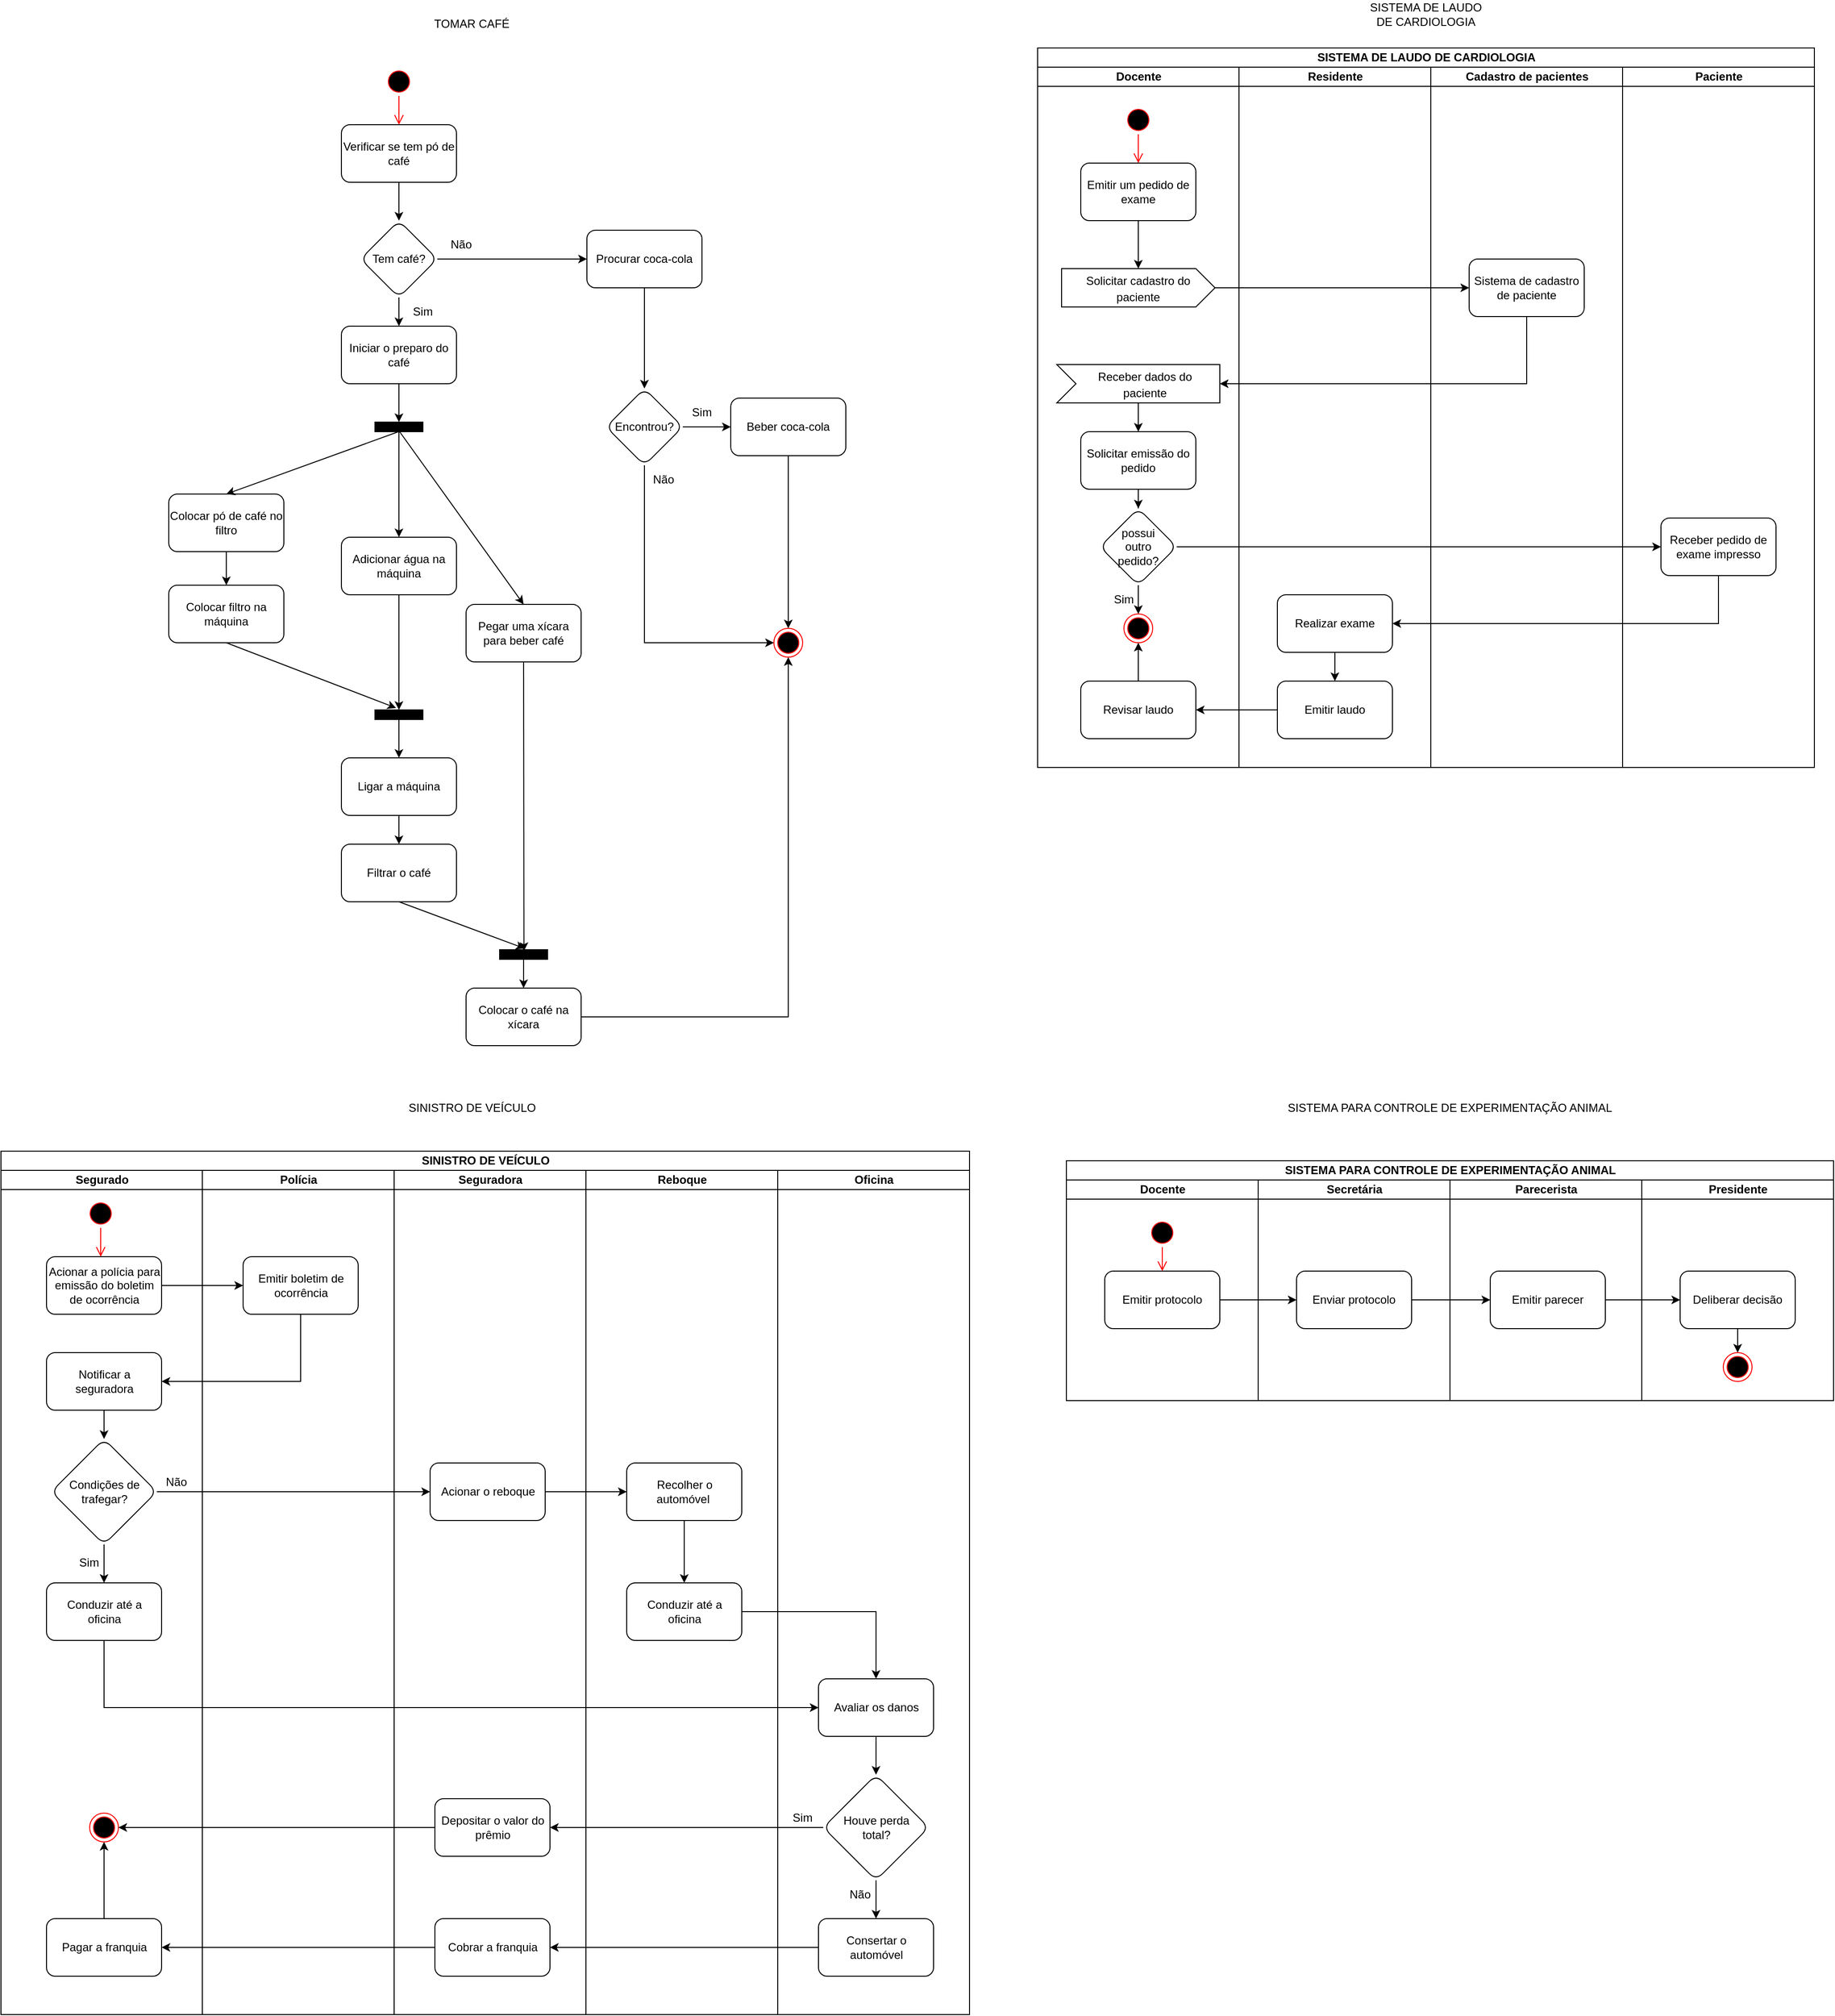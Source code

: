 <mxfile version="21.8.2" type="device">
  <diagram id="VWDEmQn8cAfBrGKWbOLW" name="Página-1">
    <mxGraphModel dx="1781" dy="642" grid="1" gridSize="10" guides="1" tooltips="1" connect="1" arrows="1" fold="1" page="1" pageScale="1" pageWidth="827" pageHeight="1169" math="0" shadow="0">
      <root>
        <mxCell id="0" />
        <mxCell id="1" parent="0" />
        <mxCell id="n27SO8hKBqy7ZoOVpC5h-3" value="" style="ellipse;html=1;shape=startState;fillColor=#000000;strokeColor=#ff0000;" vertex="1" parent="1">
          <mxGeometry x="309" y="110" width="30" height="30" as="geometry" />
        </mxCell>
        <mxCell id="n27SO8hKBqy7ZoOVpC5h-4" value="" style="edgeStyle=orthogonalEdgeStyle;html=1;verticalAlign=bottom;endArrow=open;endSize=8;strokeColor=#ff0000;rounded=0;entryX=0.5;entryY=0;entryDx=0;entryDy=0;" edge="1" source="n27SO8hKBqy7ZoOVpC5h-3" parent="1" target="n27SO8hKBqy7ZoOVpC5h-6">
          <mxGeometry relative="1" as="geometry">
            <mxPoint x="324" y="200" as="targetPoint" />
          </mxGeometry>
        </mxCell>
        <mxCell id="n27SO8hKBqy7ZoOVpC5h-5" value="TOMAR CAFÉ" style="text;html=1;strokeColor=none;fillColor=none;align=center;verticalAlign=middle;whiteSpace=wrap;rounded=0;" vertex="1" parent="1">
          <mxGeometry x="355" y="50" width="90" height="30" as="geometry" />
        </mxCell>
        <mxCell id="n27SO8hKBqy7ZoOVpC5h-10" value="" style="edgeStyle=orthogonalEdgeStyle;rounded=0;orthogonalLoop=1;jettySize=auto;html=1;" edge="1" parent="1" source="n27SO8hKBqy7ZoOVpC5h-6" target="n27SO8hKBqy7ZoOVpC5h-9">
          <mxGeometry relative="1" as="geometry" />
        </mxCell>
        <mxCell id="n27SO8hKBqy7ZoOVpC5h-6" value="Verificar se tem pó de café" style="rounded=1;whiteSpace=wrap;html=1;" vertex="1" parent="1">
          <mxGeometry x="264" y="170" width="120" height="60" as="geometry" />
        </mxCell>
        <mxCell id="n27SO8hKBqy7ZoOVpC5h-18" value="" style="edgeStyle=orthogonalEdgeStyle;rounded=0;orthogonalLoop=1;jettySize=auto;html=1;" edge="1" parent="1" source="n27SO8hKBqy7ZoOVpC5h-9" target="n27SO8hKBqy7ZoOVpC5h-17">
          <mxGeometry relative="1" as="geometry" />
        </mxCell>
        <mxCell id="n27SO8hKBqy7ZoOVpC5h-54" value="" style="edgeStyle=orthogonalEdgeStyle;rounded=0;orthogonalLoop=1;jettySize=auto;html=1;" edge="1" parent="1" source="n27SO8hKBqy7ZoOVpC5h-9" target="n27SO8hKBqy7ZoOVpC5h-53">
          <mxGeometry relative="1" as="geometry" />
        </mxCell>
        <mxCell id="n27SO8hKBqy7ZoOVpC5h-9" value="Tem café?" style="rhombus;whiteSpace=wrap;html=1;rounded=1;" vertex="1" parent="1">
          <mxGeometry x="284" y="270" width="80" height="80" as="geometry" />
        </mxCell>
        <mxCell id="n27SO8hKBqy7ZoOVpC5h-17" value="Iniciar o preparo do café" style="whiteSpace=wrap;html=1;rounded=1;" vertex="1" parent="1">
          <mxGeometry x="264" y="380" width="120" height="60" as="geometry" />
        </mxCell>
        <mxCell id="n27SO8hKBqy7ZoOVpC5h-19" value="Sim" style="text;html=1;strokeColor=none;fillColor=none;align=center;verticalAlign=middle;whiteSpace=wrap;rounded=0;" vertex="1" parent="1">
          <mxGeometry x="319" y="350" width="60" height="30" as="geometry" />
        </mxCell>
        <mxCell id="n27SO8hKBqy7ZoOVpC5h-25" style="edgeStyle=orthogonalEdgeStyle;rounded=0;orthogonalLoop=1;jettySize=auto;html=1;entryX=0.5;entryY=0;entryDx=0;entryDy=0;" edge="1" parent="1" source="n27SO8hKBqy7ZoOVpC5h-20" target="n27SO8hKBqy7ZoOVpC5h-23">
          <mxGeometry relative="1" as="geometry" />
        </mxCell>
        <mxCell id="n27SO8hKBqy7ZoOVpC5h-20" value="" style="verticalLabelPosition=bottom;verticalAlign=top;html=1;shape=mxgraph.basic.rect;fillColor2=none;strokeWidth=1;size=20;indent=5;fillColor=#000000;" vertex="1" parent="1">
          <mxGeometry x="299" y="480" width="50" height="10" as="geometry" />
        </mxCell>
        <mxCell id="n27SO8hKBqy7ZoOVpC5h-21" style="edgeStyle=orthogonalEdgeStyle;rounded=0;orthogonalLoop=1;jettySize=auto;html=1;entryX=0.5;entryY=0;entryDx=0;entryDy=0;entryPerimeter=0;" edge="1" parent="1" source="n27SO8hKBqy7ZoOVpC5h-17" target="n27SO8hKBqy7ZoOVpC5h-20">
          <mxGeometry relative="1" as="geometry" />
        </mxCell>
        <mxCell id="n27SO8hKBqy7ZoOVpC5h-22" value="Colocar pó de café no filtro" style="whiteSpace=wrap;html=1;rounded=1;" vertex="1" parent="1">
          <mxGeometry x="84" y="555" width="120" height="60" as="geometry" />
        </mxCell>
        <mxCell id="n27SO8hKBqy7ZoOVpC5h-23" value="Adicionar água na máquina" style="whiteSpace=wrap;html=1;rounded=1;" vertex="1" parent="1">
          <mxGeometry x="264" y="600" width="120" height="60" as="geometry" />
        </mxCell>
        <mxCell id="n27SO8hKBqy7ZoOVpC5h-24" value="Pegar uma xícara para beber café" style="whiteSpace=wrap;html=1;rounded=1;" vertex="1" parent="1">
          <mxGeometry x="394" y="670" width="120" height="60" as="geometry" />
        </mxCell>
        <mxCell id="n27SO8hKBqy7ZoOVpC5h-27" value="" style="endArrow=classic;html=1;rounded=0;exitX=0.52;exitY=0.95;exitDx=0;exitDy=0;exitPerimeter=0;entryX=0.5;entryY=0;entryDx=0;entryDy=0;" edge="1" parent="1" source="n27SO8hKBqy7ZoOVpC5h-20" target="n27SO8hKBqy7ZoOVpC5h-22">
          <mxGeometry width="50" height="50" relative="1" as="geometry">
            <mxPoint x="314" y="750" as="sourcePoint" />
            <mxPoint x="364" y="700" as="targetPoint" />
          </mxGeometry>
        </mxCell>
        <mxCell id="n27SO8hKBqy7ZoOVpC5h-28" value="" style="endArrow=classic;html=1;rounded=0;exitX=0.5;exitY=0.9;exitDx=0;exitDy=0;exitPerimeter=0;entryX=0.5;entryY=0;entryDx=0;entryDy=0;" edge="1" parent="1" source="n27SO8hKBqy7ZoOVpC5h-20" target="n27SO8hKBqy7ZoOVpC5h-24">
          <mxGeometry width="50" height="50" relative="1" as="geometry">
            <mxPoint x="335" y="580" as="sourcePoint" />
            <mxPoint x="514" y="600" as="targetPoint" />
          </mxGeometry>
        </mxCell>
        <mxCell id="n27SO8hKBqy7ZoOVpC5h-74" style="edgeStyle=orthogonalEdgeStyle;rounded=0;orthogonalLoop=1;jettySize=auto;html=1;entryX=0.5;entryY=0;entryDx=0;entryDy=0;" edge="1" parent="1" source="n27SO8hKBqy7ZoOVpC5h-29" target="n27SO8hKBqy7ZoOVpC5h-39">
          <mxGeometry relative="1" as="geometry" />
        </mxCell>
        <mxCell id="n27SO8hKBqy7ZoOVpC5h-29" value="" style="verticalLabelPosition=bottom;verticalAlign=top;html=1;shape=mxgraph.basic.rect;fillColor2=none;strokeWidth=1;size=20;indent=5;fillColor=#000000;" vertex="1" parent="1">
          <mxGeometry x="299" y="780" width="50" height="10" as="geometry" />
        </mxCell>
        <mxCell id="n27SO8hKBqy7ZoOVpC5h-30" style="edgeStyle=orthogonalEdgeStyle;rounded=0;orthogonalLoop=1;jettySize=auto;html=1;entryX=0.5;entryY=0;entryDx=0;entryDy=0;entryPerimeter=0;" edge="1" parent="1" source="n27SO8hKBqy7ZoOVpC5h-23" target="n27SO8hKBqy7ZoOVpC5h-29">
          <mxGeometry relative="1" as="geometry">
            <mxPoint x="314" y="740" as="targetPoint" />
          </mxGeometry>
        </mxCell>
        <mxCell id="n27SO8hKBqy7ZoOVpC5h-31" value="" style="endArrow=classic;html=1;rounded=0;exitX=0.5;exitY=1;exitDx=0;exitDy=0;entryX=0.5;entryY=0;entryDx=0;entryDy=0;" edge="1" parent="1" source="n27SO8hKBqy7ZoOVpC5h-22" target="n27SO8hKBqy7ZoOVpC5h-43">
          <mxGeometry width="50" height="50" relative="1" as="geometry">
            <mxPoint x="314" y="750" as="sourcePoint" />
            <mxPoint x="144" y="720" as="targetPoint" />
          </mxGeometry>
        </mxCell>
        <mxCell id="n27SO8hKBqy7ZoOVpC5h-32" value="" style="endArrow=classic;html=1;rounded=0;exitX=0.5;exitY=1;exitDx=0;exitDy=0;entryX=0.507;entryY=0.133;entryDx=0;entryDy=0;entryPerimeter=0;" edge="1" parent="1" source="n27SO8hKBqy7ZoOVpC5h-24" target="n27SO8hKBqy7ZoOVpC5h-47">
          <mxGeometry width="50" height="50" relative="1" as="geometry">
            <mxPoint x="314" y="940" as="sourcePoint" />
            <mxPoint x="504" y="950" as="targetPoint" />
          </mxGeometry>
        </mxCell>
        <mxCell id="n27SO8hKBqy7ZoOVpC5h-42" value="" style="edgeStyle=orthogonalEdgeStyle;rounded=0;orthogonalLoop=1;jettySize=auto;html=1;" edge="1" parent="1" source="n27SO8hKBqy7ZoOVpC5h-39" target="n27SO8hKBqy7ZoOVpC5h-41">
          <mxGeometry relative="1" as="geometry" />
        </mxCell>
        <mxCell id="n27SO8hKBqy7ZoOVpC5h-39" value="Ligar a máquina" style="whiteSpace=wrap;html=1;rounded=1;" vertex="1" parent="1">
          <mxGeometry x="264" y="830" width="120" height="60" as="geometry" />
        </mxCell>
        <mxCell id="n27SO8hKBqy7ZoOVpC5h-41" value="Filtrar o café" style="whiteSpace=wrap;html=1;rounded=1;" vertex="1" parent="1">
          <mxGeometry x="264" y="920" width="120" height="60" as="geometry" />
        </mxCell>
        <mxCell id="n27SO8hKBqy7ZoOVpC5h-43" value="Colocar filtro na máquina" style="whiteSpace=wrap;html=1;rounded=1;" vertex="1" parent="1">
          <mxGeometry x="84" y="650" width="120" height="60" as="geometry" />
        </mxCell>
        <mxCell id="n27SO8hKBqy7ZoOVpC5h-45" value="" style="endArrow=classic;html=1;rounded=0;exitX=0.5;exitY=1;exitDx=0;exitDy=0;entryX=0.44;entryY=-0.2;entryDx=0;entryDy=0;entryPerimeter=0;" edge="1" parent="1" source="n27SO8hKBqy7ZoOVpC5h-43" target="n27SO8hKBqy7ZoOVpC5h-29">
          <mxGeometry width="50" height="50" relative="1" as="geometry">
            <mxPoint x="184" y="860" as="sourcePoint" />
            <mxPoint x="234" y="810" as="targetPoint" />
          </mxGeometry>
        </mxCell>
        <mxCell id="n27SO8hKBqy7ZoOVpC5h-69" style="edgeStyle=orthogonalEdgeStyle;rounded=0;orthogonalLoop=1;jettySize=auto;html=1;entryX=0.5;entryY=1;entryDx=0;entryDy=0;" edge="1" parent="1" source="n27SO8hKBqy7ZoOVpC5h-46" target="n27SO8hKBqy7ZoOVpC5h-63">
          <mxGeometry relative="1" as="geometry" />
        </mxCell>
        <mxCell id="n27SO8hKBqy7ZoOVpC5h-46" value="Colocar o café na xícara" style="whiteSpace=wrap;html=1;rounded=1;" vertex="1" parent="1">
          <mxGeometry x="394" y="1070" width="120" height="60" as="geometry" />
        </mxCell>
        <mxCell id="n27SO8hKBqy7ZoOVpC5h-49" style="edgeStyle=orthogonalEdgeStyle;rounded=0;orthogonalLoop=1;jettySize=auto;html=1;entryX=0.5;entryY=0;entryDx=0;entryDy=0;" edge="1" parent="1" source="n27SO8hKBqy7ZoOVpC5h-47" target="n27SO8hKBqy7ZoOVpC5h-46">
          <mxGeometry relative="1" as="geometry" />
        </mxCell>
        <mxCell id="n27SO8hKBqy7ZoOVpC5h-47" value="" style="verticalLabelPosition=bottom;verticalAlign=top;html=1;shape=mxgraph.basic.rect;fillColor2=none;strokeWidth=1;size=20;indent=5;fillColor=#000000;" vertex="1" parent="1">
          <mxGeometry x="429" y="1030" width="50" height="10" as="geometry" />
        </mxCell>
        <mxCell id="n27SO8hKBqy7ZoOVpC5h-48" value="" style="endArrow=classic;html=1;rounded=0;exitX=0.5;exitY=1;exitDx=0;exitDy=0;entryX=0.52;entryY=-0.133;entryDx=0;entryDy=0;entryPerimeter=0;" edge="1" parent="1" source="n27SO8hKBqy7ZoOVpC5h-41" target="n27SO8hKBqy7ZoOVpC5h-47">
          <mxGeometry width="50" height="50" relative="1" as="geometry">
            <mxPoint x="144" y="1130" as="sourcePoint" />
            <mxPoint x="194" y="1080" as="targetPoint" />
          </mxGeometry>
        </mxCell>
        <mxCell id="n27SO8hKBqy7ZoOVpC5h-58" value="" style="edgeStyle=orthogonalEdgeStyle;rounded=0;orthogonalLoop=1;jettySize=auto;html=1;" edge="1" parent="1" source="n27SO8hKBqy7ZoOVpC5h-53" target="n27SO8hKBqy7ZoOVpC5h-57">
          <mxGeometry relative="1" as="geometry" />
        </mxCell>
        <mxCell id="n27SO8hKBqy7ZoOVpC5h-53" value="Procurar coca-cola" style="whiteSpace=wrap;html=1;rounded=1;" vertex="1" parent="1">
          <mxGeometry x="520" y="280" width="120" height="60" as="geometry" />
        </mxCell>
        <mxCell id="n27SO8hKBqy7ZoOVpC5h-60" value="" style="edgeStyle=orthogonalEdgeStyle;rounded=0;orthogonalLoop=1;jettySize=auto;html=1;" edge="1" parent="1" source="n27SO8hKBqy7ZoOVpC5h-57" target="n27SO8hKBqy7ZoOVpC5h-59">
          <mxGeometry relative="1" as="geometry" />
        </mxCell>
        <mxCell id="n27SO8hKBqy7ZoOVpC5h-67" style="edgeStyle=orthogonalEdgeStyle;rounded=0;orthogonalLoop=1;jettySize=auto;html=1;entryX=0;entryY=0.5;entryDx=0;entryDy=0;" edge="1" parent="1" source="n27SO8hKBqy7ZoOVpC5h-57" target="n27SO8hKBqy7ZoOVpC5h-63">
          <mxGeometry relative="1" as="geometry">
            <Array as="points">
              <mxPoint x="580" y="710" />
            </Array>
          </mxGeometry>
        </mxCell>
        <mxCell id="n27SO8hKBqy7ZoOVpC5h-57" value="Encontrou?" style="rhombus;whiteSpace=wrap;html=1;rounded=1;" vertex="1" parent="1">
          <mxGeometry x="540" y="445" width="80" height="80" as="geometry" />
        </mxCell>
        <mxCell id="n27SO8hKBqy7ZoOVpC5h-68" style="edgeStyle=orthogonalEdgeStyle;rounded=0;orthogonalLoop=1;jettySize=auto;html=1;entryX=0.5;entryY=0;entryDx=0;entryDy=0;" edge="1" parent="1" source="n27SO8hKBqy7ZoOVpC5h-59" target="n27SO8hKBqy7ZoOVpC5h-63">
          <mxGeometry relative="1" as="geometry" />
        </mxCell>
        <mxCell id="n27SO8hKBqy7ZoOVpC5h-59" value="Beber coca-cola" style="whiteSpace=wrap;html=1;rounded=1;" vertex="1" parent="1">
          <mxGeometry x="670" y="455" width="120" height="60" as="geometry" />
        </mxCell>
        <mxCell id="n27SO8hKBqy7ZoOVpC5h-63" value="" style="ellipse;html=1;shape=endState;fillColor=#000000;strokeColor=#ff0000;" vertex="1" parent="1">
          <mxGeometry x="715" y="695" width="30" height="30" as="geometry" />
        </mxCell>
        <mxCell id="n27SO8hKBqy7ZoOVpC5h-70" value="Sim" style="text;html=1;strokeColor=none;fillColor=none;align=center;verticalAlign=middle;whiteSpace=wrap;rounded=0;" vertex="1" parent="1">
          <mxGeometry x="610" y="455" width="60" height="30" as="geometry" />
        </mxCell>
        <mxCell id="n27SO8hKBqy7ZoOVpC5h-71" value="Não" style="text;html=1;strokeColor=none;fillColor=none;align=center;verticalAlign=middle;whiteSpace=wrap;rounded=0;" vertex="1" parent="1">
          <mxGeometry x="570" y="525" width="60" height="30" as="geometry" />
        </mxCell>
        <mxCell id="n27SO8hKBqy7ZoOVpC5h-73" value="Não" style="text;html=1;strokeColor=none;fillColor=none;align=center;verticalAlign=middle;whiteSpace=wrap;rounded=0;" vertex="1" parent="1">
          <mxGeometry x="359" y="280" width="60" height="30" as="geometry" />
        </mxCell>
        <mxCell id="n27SO8hKBqy7ZoOVpC5h-77" value="SINISTRO DE VEÍCULO" style="text;html=1;strokeColor=none;fillColor=none;align=center;verticalAlign=middle;whiteSpace=wrap;rounded=0;" vertex="1" parent="1">
          <mxGeometry x="332.5" y="1180" width="135" height="30" as="geometry" />
        </mxCell>
        <mxCell id="n27SO8hKBqy7ZoOVpC5h-112" value="SISTEMA DE LAUDO DE CARDIOLOGIA" style="text;html=1;strokeColor=none;fillColor=none;align=center;verticalAlign=middle;whiteSpace=wrap;rounded=0;" vertex="1" parent="1">
          <mxGeometry x="1328" y="40" width="134" height="30" as="geometry" />
        </mxCell>
        <mxCell id="n27SO8hKBqy7ZoOVpC5h-116" value="SISTEMA DE LAUDO DE CARDIOLOGIA" style="swimlane;childLayout=stackLayout;resizeParent=1;resizeParentMax=0;startSize=20;html=1;" vertex="1" parent="1">
          <mxGeometry x="990" y="90" width="810" height="750" as="geometry" />
        </mxCell>
        <mxCell id="n27SO8hKBqy7ZoOVpC5h-117" value="Docente" style="swimlane;startSize=20;html=1;" vertex="1" parent="n27SO8hKBqy7ZoOVpC5h-116">
          <mxGeometry y="20" width="210" height="730" as="geometry" />
        </mxCell>
        <mxCell id="n27SO8hKBqy7ZoOVpC5h-120" value="" style="ellipse;html=1;shape=startState;fillColor=#000000;strokeColor=#ff0000;" vertex="1" parent="n27SO8hKBqy7ZoOVpC5h-117">
          <mxGeometry x="90" y="40" width="30" height="30" as="geometry" />
        </mxCell>
        <mxCell id="n27SO8hKBqy7ZoOVpC5h-121" value="" style="edgeStyle=orthogonalEdgeStyle;html=1;verticalAlign=bottom;endArrow=open;endSize=8;strokeColor=#ff0000;rounded=0;entryX=0.5;entryY=0;entryDx=0;entryDy=0;" edge="1" parent="n27SO8hKBqy7ZoOVpC5h-117" source="n27SO8hKBqy7ZoOVpC5h-120" target="n27SO8hKBqy7ZoOVpC5h-122">
          <mxGeometry relative="1" as="geometry">
            <mxPoint x="105" y="130" as="targetPoint" />
          </mxGeometry>
        </mxCell>
        <mxCell id="n27SO8hKBqy7ZoOVpC5h-174" style="edgeStyle=orthogonalEdgeStyle;rounded=0;orthogonalLoop=1;jettySize=auto;html=1;" edge="1" parent="n27SO8hKBqy7ZoOVpC5h-117" source="n27SO8hKBqy7ZoOVpC5h-122" target="n27SO8hKBqy7ZoOVpC5h-173">
          <mxGeometry relative="1" as="geometry" />
        </mxCell>
        <mxCell id="n27SO8hKBqy7ZoOVpC5h-122" value="Emitir um pedido de exame" style="rounded=1;whiteSpace=wrap;html=1;" vertex="1" parent="n27SO8hKBqy7ZoOVpC5h-117">
          <mxGeometry x="45" y="100" width="120" height="60" as="geometry" />
        </mxCell>
        <mxCell id="n27SO8hKBqy7ZoOVpC5h-173" value="&lt;font style=&quot;font-size: 12px;&quot;&gt;Solicitar cadastro do&lt;br&gt;paciente&lt;/font&gt;" style="html=1;shape=mxgraph.infographic.ribbonSimple;notch1=0;notch2=20;align=center;verticalAlign=middle;fontSize=14;fontStyle=0;fillColor=#FFFFFF;whiteSpace=wrap;" vertex="1" parent="n27SO8hKBqy7ZoOVpC5h-117">
          <mxGeometry x="25" y="210" width="160" height="40" as="geometry" />
        </mxCell>
        <mxCell id="n27SO8hKBqy7ZoOVpC5h-180" style="edgeStyle=orthogonalEdgeStyle;rounded=0;orthogonalLoop=1;jettySize=auto;html=1;" edge="1" parent="n27SO8hKBqy7ZoOVpC5h-117" source="n27SO8hKBqy7ZoOVpC5h-177" target="n27SO8hKBqy7ZoOVpC5h-179">
          <mxGeometry relative="1" as="geometry" />
        </mxCell>
        <mxCell id="n27SO8hKBqy7ZoOVpC5h-177" value="&lt;font style=&quot;font-size: 12px;&quot;&gt;Receber dados do&lt;br&gt;paciente&lt;/font&gt;" style="html=1;shape=mxgraph.infographic.ribbonSimple;notch1=20;notch2=0;align=center;verticalAlign=middle;fontSize=14;fontStyle=0;fillColor=#FFFFFF;flipH=0;spacingRight=0;spacingLeft=14;whiteSpace=wrap;" vertex="1" parent="n27SO8hKBqy7ZoOVpC5h-117">
          <mxGeometry x="20" y="310" width="170" height="40" as="geometry" />
        </mxCell>
        <mxCell id="n27SO8hKBqy7ZoOVpC5h-185" style="edgeStyle=orthogonalEdgeStyle;rounded=0;orthogonalLoop=1;jettySize=auto;html=1;" edge="1" parent="n27SO8hKBqy7ZoOVpC5h-117" source="n27SO8hKBqy7ZoOVpC5h-179" target="n27SO8hKBqy7ZoOVpC5h-184">
          <mxGeometry relative="1" as="geometry" />
        </mxCell>
        <mxCell id="n27SO8hKBqy7ZoOVpC5h-179" value="Solicitar emissão do&lt;br&gt;pedido" style="rounded=1;whiteSpace=wrap;html=1;" vertex="1" parent="n27SO8hKBqy7ZoOVpC5h-117">
          <mxGeometry x="45" y="380" width="120" height="60" as="geometry" />
        </mxCell>
        <mxCell id="n27SO8hKBqy7ZoOVpC5h-187" style="edgeStyle=orthogonalEdgeStyle;rounded=0;orthogonalLoop=1;jettySize=auto;html=1;entryX=0.5;entryY=0;entryDx=0;entryDy=0;" edge="1" parent="n27SO8hKBqy7ZoOVpC5h-117" source="n27SO8hKBqy7ZoOVpC5h-184" target="n27SO8hKBqy7ZoOVpC5h-186">
          <mxGeometry relative="1" as="geometry" />
        </mxCell>
        <mxCell id="n27SO8hKBqy7ZoOVpC5h-184" value="possui&lt;br&gt;outro&lt;br&gt;pedido?" style="rhombus;whiteSpace=wrap;html=1;rounded=1;" vertex="1" parent="n27SO8hKBqy7ZoOVpC5h-117">
          <mxGeometry x="65" y="460" width="80" height="80" as="geometry" />
        </mxCell>
        <mxCell id="n27SO8hKBqy7ZoOVpC5h-186" value="" style="ellipse;html=1;shape=endState;fillColor=#000000;strokeColor=#ff0000;" vertex="1" parent="n27SO8hKBqy7ZoOVpC5h-117">
          <mxGeometry x="90" y="570" width="30" height="30" as="geometry" />
        </mxCell>
        <mxCell id="n27SO8hKBqy7ZoOVpC5h-188" value="Sim" style="text;html=1;strokeColor=none;fillColor=none;align=center;verticalAlign=middle;whiteSpace=wrap;rounded=0;" vertex="1" parent="n27SO8hKBqy7ZoOVpC5h-117">
          <mxGeometry x="60" y="540" width="60" height="30" as="geometry" />
        </mxCell>
        <mxCell id="n27SO8hKBqy7ZoOVpC5h-201" style="edgeStyle=orthogonalEdgeStyle;rounded=0;orthogonalLoop=1;jettySize=auto;html=1;entryX=0.5;entryY=1;entryDx=0;entryDy=0;" edge="1" parent="n27SO8hKBqy7ZoOVpC5h-117" source="n27SO8hKBqy7ZoOVpC5h-199" target="n27SO8hKBqy7ZoOVpC5h-186">
          <mxGeometry relative="1" as="geometry" />
        </mxCell>
        <mxCell id="n27SO8hKBqy7ZoOVpC5h-199" value="Revisar laudo" style="whiteSpace=wrap;html=1;rounded=1;" vertex="1" parent="n27SO8hKBqy7ZoOVpC5h-117">
          <mxGeometry x="45" y="640" width="120" height="60" as="geometry" />
        </mxCell>
        <mxCell id="n27SO8hKBqy7ZoOVpC5h-118" value="Residente" style="swimlane;startSize=20;html=1;" vertex="1" parent="n27SO8hKBqy7ZoOVpC5h-116">
          <mxGeometry x="210" y="20" width="200" height="730" as="geometry" />
        </mxCell>
        <mxCell id="n27SO8hKBqy7ZoOVpC5h-198" value="" style="edgeStyle=orthogonalEdgeStyle;rounded=0;orthogonalLoop=1;jettySize=auto;html=1;" edge="1" parent="n27SO8hKBqy7ZoOVpC5h-118" source="n27SO8hKBqy7ZoOVpC5h-195" target="n27SO8hKBqy7ZoOVpC5h-197">
          <mxGeometry relative="1" as="geometry" />
        </mxCell>
        <mxCell id="n27SO8hKBqy7ZoOVpC5h-195" value="Realizar exame" style="whiteSpace=wrap;html=1;rounded=1;" vertex="1" parent="n27SO8hKBqy7ZoOVpC5h-118">
          <mxGeometry x="40" y="550" width="120" height="60" as="geometry" />
        </mxCell>
        <mxCell id="n27SO8hKBqy7ZoOVpC5h-197" value="Emitir laudo" style="whiteSpace=wrap;html=1;rounded=1;" vertex="1" parent="n27SO8hKBqy7ZoOVpC5h-118">
          <mxGeometry x="40" y="640" width="120" height="60" as="geometry" />
        </mxCell>
        <mxCell id="n27SO8hKBqy7ZoOVpC5h-176" style="edgeStyle=orthogonalEdgeStyle;rounded=0;orthogonalLoop=1;jettySize=auto;html=1;entryX=0;entryY=0.5;entryDx=0;entryDy=0;" edge="1" parent="n27SO8hKBqy7ZoOVpC5h-116" source="n27SO8hKBqy7ZoOVpC5h-173" target="n27SO8hKBqy7ZoOVpC5h-175">
          <mxGeometry relative="1" as="geometry">
            <mxPoint x="520" y="250" as="targetPoint" />
          </mxGeometry>
        </mxCell>
        <mxCell id="n27SO8hKBqy7ZoOVpC5h-167" value="Cadastro de pacientes" style="swimlane;startSize=20;html=1;" vertex="1" parent="n27SO8hKBqy7ZoOVpC5h-116">
          <mxGeometry x="410" y="20" width="200" height="730" as="geometry" />
        </mxCell>
        <mxCell id="n27SO8hKBqy7ZoOVpC5h-175" value="Sistema de cadastro de paciente" style="rounded=1;whiteSpace=wrap;html=1;" vertex="1" parent="n27SO8hKBqy7ZoOVpC5h-167">
          <mxGeometry x="40" y="200" width="120" height="60" as="geometry" />
        </mxCell>
        <mxCell id="n27SO8hKBqy7ZoOVpC5h-178" style="edgeStyle=orthogonalEdgeStyle;rounded=0;orthogonalLoop=1;jettySize=auto;html=1;entryX=1;entryY=0.5;entryDx=0;entryDy=0;entryPerimeter=0;" edge="1" parent="n27SO8hKBqy7ZoOVpC5h-116" source="n27SO8hKBqy7ZoOVpC5h-175" target="n27SO8hKBqy7ZoOVpC5h-177">
          <mxGeometry relative="1" as="geometry">
            <Array as="points">
              <mxPoint x="510" y="350" />
            </Array>
          </mxGeometry>
        </mxCell>
        <mxCell id="n27SO8hKBqy7ZoOVpC5h-181" value="Paciente" style="swimlane;startSize=20;html=1;" vertex="1" parent="n27SO8hKBqy7ZoOVpC5h-116">
          <mxGeometry x="610" y="20" width="200" height="730" as="geometry" />
        </mxCell>
        <mxCell id="n27SO8hKBqy7ZoOVpC5h-190" value="Receber pedido de exame impresso" style="whiteSpace=wrap;html=1;rounded=1;" vertex="1" parent="n27SO8hKBqy7ZoOVpC5h-181">
          <mxGeometry x="40" y="470" width="120" height="60" as="geometry" />
        </mxCell>
        <mxCell id="n27SO8hKBqy7ZoOVpC5h-191" value="" style="edgeStyle=orthogonalEdgeStyle;rounded=0;orthogonalLoop=1;jettySize=auto;html=1;" edge="1" parent="n27SO8hKBqy7ZoOVpC5h-116" source="n27SO8hKBqy7ZoOVpC5h-184" target="n27SO8hKBqy7ZoOVpC5h-190">
          <mxGeometry relative="1" as="geometry" />
        </mxCell>
        <mxCell id="n27SO8hKBqy7ZoOVpC5h-196" style="edgeStyle=orthogonalEdgeStyle;rounded=0;orthogonalLoop=1;jettySize=auto;html=1;entryX=1;entryY=0.5;entryDx=0;entryDy=0;" edge="1" parent="n27SO8hKBqy7ZoOVpC5h-116" source="n27SO8hKBqy7ZoOVpC5h-190" target="n27SO8hKBqy7ZoOVpC5h-195">
          <mxGeometry relative="1" as="geometry">
            <Array as="points">
              <mxPoint x="710" y="600" />
            </Array>
          </mxGeometry>
        </mxCell>
        <mxCell id="n27SO8hKBqy7ZoOVpC5h-200" value="" style="edgeStyle=orthogonalEdgeStyle;rounded=0;orthogonalLoop=1;jettySize=auto;html=1;" edge="1" parent="n27SO8hKBqy7ZoOVpC5h-116" source="n27SO8hKBqy7ZoOVpC5h-197" target="n27SO8hKBqy7ZoOVpC5h-199">
          <mxGeometry relative="1" as="geometry" />
        </mxCell>
        <mxCell id="n27SO8hKBqy7ZoOVpC5h-123" value="SINISTRO DE VEÍCULO" style="swimlane;childLayout=stackLayout;resizeParent=1;resizeParentMax=0;startSize=20;html=1;" vertex="1" parent="1">
          <mxGeometry x="-91.0" y="1240" width="1010" height="900" as="geometry" />
        </mxCell>
        <mxCell id="n27SO8hKBqy7ZoOVpC5h-124" value="Segurado" style="swimlane;startSize=20;html=1;" vertex="1" parent="n27SO8hKBqy7ZoOVpC5h-123">
          <mxGeometry y="20" width="210" height="880" as="geometry" />
        </mxCell>
        <mxCell id="n27SO8hKBqy7ZoOVpC5h-75" value="" style="ellipse;html=1;shape=startState;fillColor=#000000;strokeColor=#ff0000;" vertex="1" parent="n27SO8hKBqy7ZoOVpC5h-124">
          <mxGeometry x="89.0" y="30" width="30" height="30" as="geometry" />
        </mxCell>
        <mxCell id="n27SO8hKBqy7ZoOVpC5h-76" value="" style="edgeStyle=orthogonalEdgeStyle;html=1;verticalAlign=bottom;endArrow=open;endSize=8;strokeColor=#ff0000;rounded=0;entryX=0.5;entryY=0;entryDx=0;entryDy=0;" edge="1" parent="n27SO8hKBqy7ZoOVpC5h-124" source="n27SO8hKBqy7ZoOVpC5h-75">
          <mxGeometry relative="1" as="geometry">
            <mxPoint x="104.0" y="90" as="targetPoint" />
          </mxGeometry>
        </mxCell>
        <mxCell id="n27SO8hKBqy7ZoOVpC5h-79" value="Acionar a polícia para emissão do boletim de ocorrência" style="whiteSpace=wrap;html=1;rounded=1;" vertex="1" parent="n27SO8hKBqy7ZoOVpC5h-124">
          <mxGeometry x="47.5" y="90" width="120" height="60" as="geometry" />
        </mxCell>
        <mxCell id="n27SO8hKBqy7ZoOVpC5h-138" style="edgeStyle=orthogonalEdgeStyle;rounded=0;orthogonalLoop=1;jettySize=auto;html=1;entryX=0.5;entryY=0;entryDx=0;entryDy=0;" edge="1" parent="n27SO8hKBqy7ZoOVpC5h-124" source="n27SO8hKBqy7ZoOVpC5h-134" target="n27SO8hKBqy7ZoOVpC5h-136">
          <mxGeometry relative="1" as="geometry" />
        </mxCell>
        <mxCell id="n27SO8hKBqy7ZoOVpC5h-134" value="Notificar a&lt;br&gt;seguradora" style="whiteSpace=wrap;html=1;rounded=1;" vertex="1" parent="n27SO8hKBqy7ZoOVpC5h-124">
          <mxGeometry x="47.5" y="190" width="120" height="60" as="geometry" />
        </mxCell>
        <mxCell id="n27SO8hKBqy7ZoOVpC5h-139" style="edgeStyle=orthogonalEdgeStyle;rounded=0;orthogonalLoop=1;jettySize=auto;html=1;entryX=0.5;entryY=0;entryDx=0;entryDy=0;" edge="1" parent="n27SO8hKBqy7ZoOVpC5h-124" source="n27SO8hKBqy7ZoOVpC5h-136" target="n27SO8hKBqy7ZoOVpC5h-141">
          <mxGeometry relative="1" as="geometry">
            <mxPoint x="107.5" y="440" as="targetPoint" />
          </mxGeometry>
        </mxCell>
        <mxCell id="n27SO8hKBqy7ZoOVpC5h-136" value="Condições de trafegar?" style="rhombus;whiteSpace=wrap;html=1;rounded=1;" vertex="1" parent="n27SO8hKBqy7ZoOVpC5h-124">
          <mxGeometry x="52.5" y="280" width="110" height="110" as="geometry" />
        </mxCell>
        <mxCell id="n27SO8hKBqy7ZoOVpC5h-140" value="Sim" style="text;html=1;strokeColor=none;fillColor=none;align=center;verticalAlign=middle;whiteSpace=wrap;rounded=0;" vertex="1" parent="n27SO8hKBqy7ZoOVpC5h-124">
          <mxGeometry x="61.5" y="394" width="60" height="30" as="geometry" />
        </mxCell>
        <mxCell id="n27SO8hKBqy7ZoOVpC5h-141" value="Conduzir até a&lt;br&gt;oficina" style="whiteSpace=wrap;html=1;rounded=1;" vertex="1" parent="n27SO8hKBqy7ZoOVpC5h-124">
          <mxGeometry x="47.5" y="430" width="120" height="60" as="geometry" />
        </mxCell>
        <mxCell id="n27SO8hKBqy7ZoOVpC5h-144" value="Não" style="text;html=1;strokeColor=none;fillColor=none;align=center;verticalAlign=middle;whiteSpace=wrap;rounded=0;" vertex="1" parent="n27SO8hKBqy7ZoOVpC5h-124">
          <mxGeometry x="152.5" y="310" width="60" height="30" as="geometry" />
        </mxCell>
        <mxCell id="n27SO8hKBqy7ZoOVpC5h-166" style="edgeStyle=orthogonalEdgeStyle;rounded=0;orthogonalLoop=1;jettySize=auto;html=1;entryX=0.5;entryY=1;entryDx=0;entryDy=0;" edge="1" parent="n27SO8hKBqy7ZoOVpC5h-124" source="n27SO8hKBqy7ZoOVpC5h-162" target="n27SO8hKBqy7ZoOVpC5h-164">
          <mxGeometry relative="1" as="geometry" />
        </mxCell>
        <mxCell id="n27SO8hKBqy7ZoOVpC5h-162" value="Pagar a franquia" style="whiteSpace=wrap;html=1;rounded=1;" vertex="1" parent="n27SO8hKBqy7ZoOVpC5h-124">
          <mxGeometry x="47.5" y="780" width="120" height="60" as="geometry" />
        </mxCell>
        <mxCell id="n27SO8hKBqy7ZoOVpC5h-164" value="" style="ellipse;html=1;shape=endState;fillColor=#000000;strokeColor=#ff0000;" vertex="1" parent="n27SO8hKBqy7ZoOVpC5h-124">
          <mxGeometry x="92.5" y="670" width="30" height="30" as="geometry" />
        </mxCell>
        <mxCell id="n27SO8hKBqy7ZoOVpC5h-125" value="Polícia" style="swimlane;startSize=20;html=1;" vertex="1" parent="n27SO8hKBqy7ZoOVpC5h-123">
          <mxGeometry x="210" y="20" width="200" height="880" as="geometry" />
        </mxCell>
        <mxCell id="n27SO8hKBqy7ZoOVpC5h-132" value="Emitir boletim de ocorrência" style="whiteSpace=wrap;html=1;rounded=1;" vertex="1" parent="n27SO8hKBqy7ZoOVpC5h-125">
          <mxGeometry x="42.5" y="90" width="120" height="60" as="geometry" />
        </mxCell>
        <mxCell id="n27SO8hKBqy7ZoOVpC5h-126" value="Seguradora" style="swimlane;startSize=20;html=1;" vertex="1" parent="n27SO8hKBqy7ZoOVpC5h-123">
          <mxGeometry x="410" y="20" width="200" height="880" as="geometry" />
        </mxCell>
        <mxCell id="n27SO8hKBqy7ZoOVpC5h-142" value="Acionar o reboque" style="whiteSpace=wrap;html=1;rounded=1;" vertex="1" parent="n27SO8hKBqy7ZoOVpC5h-126">
          <mxGeometry x="37.5" y="305" width="120" height="60" as="geometry" />
        </mxCell>
        <mxCell id="n27SO8hKBqy7ZoOVpC5h-154" value="Depositar o valor do prêmio" style="whiteSpace=wrap;html=1;rounded=1;" vertex="1" parent="n27SO8hKBqy7ZoOVpC5h-126">
          <mxGeometry x="42.5" y="655" width="120" height="60" as="geometry" />
        </mxCell>
        <mxCell id="n27SO8hKBqy7ZoOVpC5h-161" value="Cobrar a franquia" style="whiteSpace=wrap;html=1;rounded=1;" vertex="1" parent="n27SO8hKBqy7ZoOVpC5h-126">
          <mxGeometry x="42.5" y="780" width="120" height="60" as="geometry" />
        </mxCell>
        <mxCell id="n27SO8hKBqy7ZoOVpC5h-133" style="edgeStyle=orthogonalEdgeStyle;rounded=0;orthogonalLoop=1;jettySize=auto;html=1;entryX=0;entryY=0.5;entryDx=0;entryDy=0;" edge="1" parent="n27SO8hKBqy7ZoOVpC5h-123" source="n27SO8hKBqy7ZoOVpC5h-79" target="n27SO8hKBqy7ZoOVpC5h-132">
          <mxGeometry relative="1" as="geometry" />
        </mxCell>
        <mxCell id="n27SO8hKBqy7ZoOVpC5h-135" style="edgeStyle=orthogonalEdgeStyle;rounded=0;orthogonalLoop=1;jettySize=auto;html=1;entryX=1;entryY=0.5;entryDx=0;entryDy=0;" edge="1" parent="n27SO8hKBqy7ZoOVpC5h-123" source="n27SO8hKBqy7ZoOVpC5h-132" target="n27SO8hKBqy7ZoOVpC5h-134">
          <mxGeometry relative="1" as="geometry">
            <Array as="points">
              <mxPoint x="312.5" y="240" />
            </Array>
          </mxGeometry>
        </mxCell>
        <mxCell id="n27SO8hKBqy7ZoOVpC5h-143" style="edgeStyle=orthogonalEdgeStyle;rounded=0;orthogonalLoop=1;jettySize=auto;html=1;entryX=0;entryY=0.5;entryDx=0;entryDy=0;" edge="1" parent="n27SO8hKBqy7ZoOVpC5h-123" source="n27SO8hKBqy7ZoOVpC5h-136" target="n27SO8hKBqy7ZoOVpC5h-142">
          <mxGeometry relative="1" as="geometry">
            <mxPoint x="465.5" y="355" as="targetPoint" />
          </mxGeometry>
        </mxCell>
        <mxCell id="n27SO8hKBqy7ZoOVpC5h-146" style="edgeStyle=orthogonalEdgeStyle;rounded=0;orthogonalLoop=1;jettySize=auto;html=1;entryX=0;entryY=0.5;entryDx=0;entryDy=0;" edge="1" parent="n27SO8hKBqy7ZoOVpC5h-123" source="n27SO8hKBqy7ZoOVpC5h-142" target="n27SO8hKBqy7ZoOVpC5h-145">
          <mxGeometry relative="1" as="geometry" />
        </mxCell>
        <mxCell id="n27SO8hKBqy7ZoOVpC5h-150" style="edgeStyle=orthogonalEdgeStyle;rounded=0;orthogonalLoop=1;jettySize=auto;html=1;entryX=0;entryY=0.5;entryDx=0;entryDy=0;" edge="1" parent="n27SO8hKBqy7ZoOVpC5h-123" source="n27SO8hKBqy7ZoOVpC5h-141" target="n27SO8hKBqy7ZoOVpC5h-149">
          <mxGeometry relative="1" as="geometry">
            <Array as="points">
              <mxPoint x="107.5" y="580" />
            </Array>
          </mxGeometry>
        </mxCell>
        <mxCell id="n27SO8hKBqy7ZoOVpC5h-151" style="edgeStyle=orthogonalEdgeStyle;rounded=0;orthogonalLoop=1;jettySize=auto;html=1;entryX=0.5;entryY=0;entryDx=0;entryDy=0;" edge="1" parent="n27SO8hKBqy7ZoOVpC5h-123" source="n27SO8hKBqy7ZoOVpC5h-147" target="n27SO8hKBqy7ZoOVpC5h-149">
          <mxGeometry relative="1" as="geometry" />
        </mxCell>
        <mxCell id="n27SO8hKBqy7ZoOVpC5h-155" style="edgeStyle=orthogonalEdgeStyle;rounded=0;orthogonalLoop=1;jettySize=auto;html=1;entryX=1;entryY=0.5;entryDx=0;entryDy=0;" edge="1" parent="n27SO8hKBqy7ZoOVpC5h-123" source="n27SO8hKBqy7ZoOVpC5h-152" target="n27SO8hKBqy7ZoOVpC5h-154">
          <mxGeometry relative="1" as="geometry" />
        </mxCell>
        <mxCell id="n27SO8hKBqy7ZoOVpC5h-160" style="edgeStyle=orthogonalEdgeStyle;rounded=0;orthogonalLoop=1;jettySize=auto;html=1;entryX=1;entryY=0.5;entryDx=0;entryDy=0;" edge="1" parent="n27SO8hKBqy7ZoOVpC5h-123" source="n27SO8hKBqy7ZoOVpC5h-157" target="n27SO8hKBqy7ZoOVpC5h-161">
          <mxGeometry relative="1" as="geometry">
            <mxPoint x="595.5" y="830" as="targetPoint" />
          </mxGeometry>
        </mxCell>
        <mxCell id="n27SO8hKBqy7ZoOVpC5h-163" style="edgeStyle=orthogonalEdgeStyle;rounded=0;orthogonalLoop=1;jettySize=auto;html=1;entryX=1;entryY=0.5;entryDx=0;entryDy=0;" edge="1" parent="n27SO8hKBqy7ZoOVpC5h-123" source="n27SO8hKBqy7ZoOVpC5h-161" target="n27SO8hKBqy7ZoOVpC5h-162">
          <mxGeometry relative="1" as="geometry" />
        </mxCell>
        <mxCell id="n27SO8hKBqy7ZoOVpC5h-165" style="edgeStyle=orthogonalEdgeStyle;rounded=0;orthogonalLoop=1;jettySize=auto;html=1;entryX=1;entryY=0.5;entryDx=0;entryDy=0;" edge="1" parent="n27SO8hKBqy7ZoOVpC5h-123" source="n27SO8hKBqy7ZoOVpC5h-154" target="n27SO8hKBqy7ZoOVpC5h-164">
          <mxGeometry relative="1" as="geometry" />
        </mxCell>
        <mxCell id="n27SO8hKBqy7ZoOVpC5h-127" value="Reboque" style="swimlane;startSize=20;html=1;" vertex="1" parent="n27SO8hKBqy7ZoOVpC5h-123">
          <mxGeometry x="610" y="20" width="200" height="880" as="geometry" />
        </mxCell>
        <mxCell id="n27SO8hKBqy7ZoOVpC5h-148" value="" style="edgeStyle=orthogonalEdgeStyle;rounded=0;orthogonalLoop=1;jettySize=auto;html=1;" edge="1" parent="n27SO8hKBqy7ZoOVpC5h-127" source="n27SO8hKBqy7ZoOVpC5h-145" target="n27SO8hKBqy7ZoOVpC5h-147">
          <mxGeometry relative="1" as="geometry" />
        </mxCell>
        <mxCell id="n27SO8hKBqy7ZoOVpC5h-145" value="Recolher o automóvel&amp;nbsp;" style="whiteSpace=wrap;html=1;rounded=1;" vertex="1" parent="n27SO8hKBqy7ZoOVpC5h-127">
          <mxGeometry x="42.5" y="305" width="120" height="60" as="geometry" />
        </mxCell>
        <mxCell id="n27SO8hKBqy7ZoOVpC5h-147" value="Conduzir até a&lt;br&gt;oficina" style="whiteSpace=wrap;html=1;rounded=1;" vertex="1" parent="n27SO8hKBqy7ZoOVpC5h-127">
          <mxGeometry x="42.5" y="430" width="120" height="60" as="geometry" />
        </mxCell>
        <mxCell id="n27SO8hKBqy7ZoOVpC5h-128" value="Oficina" style="swimlane;startSize=20;html=1;" vertex="1" parent="n27SO8hKBqy7ZoOVpC5h-123">
          <mxGeometry x="810" y="20" width="200" height="880" as="geometry" />
        </mxCell>
        <mxCell id="n27SO8hKBqy7ZoOVpC5h-153" style="edgeStyle=orthogonalEdgeStyle;rounded=0;orthogonalLoop=1;jettySize=auto;html=1;" edge="1" parent="n27SO8hKBqy7ZoOVpC5h-128" source="n27SO8hKBqy7ZoOVpC5h-149" target="n27SO8hKBqy7ZoOVpC5h-152">
          <mxGeometry relative="1" as="geometry" />
        </mxCell>
        <mxCell id="n27SO8hKBqy7ZoOVpC5h-149" value="Avaliar os danos" style="whiteSpace=wrap;html=1;rounded=1;" vertex="1" parent="n27SO8hKBqy7ZoOVpC5h-128">
          <mxGeometry x="42.5" y="530" width="120" height="60" as="geometry" />
        </mxCell>
        <mxCell id="n27SO8hKBqy7ZoOVpC5h-158" value="" style="edgeStyle=orthogonalEdgeStyle;rounded=0;orthogonalLoop=1;jettySize=auto;html=1;" edge="1" parent="n27SO8hKBqy7ZoOVpC5h-128" source="n27SO8hKBqy7ZoOVpC5h-152" target="n27SO8hKBqy7ZoOVpC5h-157">
          <mxGeometry relative="1" as="geometry" />
        </mxCell>
        <mxCell id="n27SO8hKBqy7ZoOVpC5h-152" value="Houve perda&lt;br&gt;total?" style="rhombus;whiteSpace=wrap;html=1;rounded=1;" vertex="1" parent="n27SO8hKBqy7ZoOVpC5h-128">
          <mxGeometry x="47.5" y="630" width="110" height="110" as="geometry" />
        </mxCell>
        <mxCell id="n27SO8hKBqy7ZoOVpC5h-156" value="Sim" style="text;html=1;strokeColor=none;fillColor=none;align=center;verticalAlign=middle;whiteSpace=wrap;rounded=0;" vertex="1" parent="n27SO8hKBqy7ZoOVpC5h-128">
          <mxGeometry x="-4.5" y="660" width="60" height="30" as="geometry" />
        </mxCell>
        <mxCell id="n27SO8hKBqy7ZoOVpC5h-157" value="Consertar o automóvel" style="whiteSpace=wrap;html=1;rounded=1;" vertex="1" parent="n27SO8hKBqy7ZoOVpC5h-128">
          <mxGeometry x="42.5" y="780" width="120" height="60" as="geometry" />
        </mxCell>
        <mxCell id="n27SO8hKBqy7ZoOVpC5h-159" value="Não" style="text;html=1;strokeColor=none;fillColor=none;align=center;verticalAlign=middle;whiteSpace=wrap;rounded=0;" vertex="1" parent="n27SO8hKBqy7ZoOVpC5h-128">
          <mxGeometry x="55.5" y="740" width="60" height="30" as="geometry" />
        </mxCell>
        <mxCell id="n27SO8hKBqy7ZoOVpC5h-202" value="SISTEMA PARA CONTROLE DE EXPERIMENTAÇÃO ANIMAL" style="swimlane;childLayout=stackLayout;resizeParent=1;resizeParentMax=0;startSize=20;html=1;" vertex="1" parent="1">
          <mxGeometry x="1020" y="1250" width="800" height="250" as="geometry" />
        </mxCell>
        <mxCell id="n27SO8hKBqy7ZoOVpC5h-203" value="Docente" style="swimlane;startSize=20;html=1;" vertex="1" parent="n27SO8hKBqy7ZoOVpC5h-202">
          <mxGeometry y="20" width="200" height="230" as="geometry">
            <mxRectangle y="20" width="40" height="460" as="alternateBounds" />
          </mxGeometry>
        </mxCell>
        <mxCell id="n27SO8hKBqy7ZoOVpC5h-207" value="" style="ellipse;html=1;shape=startState;fillColor=#000000;strokeColor=#ff0000;" vertex="1" parent="n27SO8hKBqy7ZoOVpC5h-203">
          <mxGeometry x="85" y="40" width="30" height="30" as="geometry" />
        </mxCell>
        <mxCell id="n27SO8hKBqy7ZoOVpC5h-210" value="Emitir protocolo" style="rounded=1;whiteSpace=wrap;html=1;" vertex="1" parent="n27SO8hKBqy7ZoOVpC5h-203">
          <mxGeometry x="40" y="95" width="120" height="60" as="geometry" />
        </mxCell>
        <mxCell id="n27SO8hKBqy7ZoOVpC5h-208" value="" style="edgeStyle=orthogonalEdgeStyle;html=1;verticalAlign=bottom;endArrow=open;endSize=8;strokeColor=#ff0000;rounded=0;entryX=0.5;entryY=0;entryDx=0;entryDy=0;" edge="1" source="n27SO8hKBqy7ZoOVpC5h-207" parent="n27SO8hKBqy7ZoOVpC5h-203" target="n27SO8hKBqy7ZoOVpC5h-210">
          <mxGeometry relative="1" as="geometry">
            <mxPoint x="120" y="65" as="targetPoint" />
          </mxGeometry>
        </mxCell>
        <mxCell id="n27SO8hKBqy7ZoOVpC5h-204" value="Secretária" style="swimlane;startSize=20;html=1;" vertex="1" parent="n27SO8hKBqy7ZoOVpC5h-202">
          <mxGeometry x="200" y="20" width="200" height="230" as="geometry" />
        </mxCell>
        <mxCell id="n27SO8hKBqy7ZoOVpC5h-211" value="Enviar protocolo" style="whiteSpace=wrap;html=1;rounded=1;" vertex="1" parent="n27SO8hKBqy7ZoOVpC5h-204">
          <mxGeometry x="40" y="95" width="120" height="60" as="geometry" />
        </mxCell>
        <mxCell id="n27SO8hKBqy7ZoOVpC5h-205" value="Parecerista" style="swimlane;startSize=20;html=1;" vertex="1" parent="n27SO8hKBqy7ZoOVpC5h-202">
          <mxGeometry x="400" y="20" width="200" height="230" as="geometry" />
        </mxCell>
        <mxCell id="n27SO8hKBqy7ZoOVpC5h-215" value="Emitir parecer" style="whiteSpace=wrap;html=1;rounded=1;" vertex="1" parent="n27SO8hKBqy7ZoOVpC5h-205">
          <mxGeometry x="42" y="95" width="120" height="60" as="geometry" />
        </mxCell>
        <mxCell id="n27SO8hKBqy7ZoOVpC5h-212" value="" style="edgeStyle=orthogonalEdgeStyle;rounded=0;orthogonalLoop=1;jettySize=auto;html=1;" edge="1" parent="n27SO8hKBqy7ZoOVpC5h-202" source="n27SO8hKBqy7ZoOVpC5h-210" target="n27SO8hKBqy7ZoOVpC5h-211">
          <mxGeometry relative="1" as="geometry" />
        </mxCell>
        <mxCell id="n27SO8hKBqy7ZoOVpC5h-219" value="Presidente" style="swimlane;startSize=20;html=1;" vertex="1" parent="n27SO8hKBqy7ZoOVpC5h-202">
          <mxGeometry x="600" y="20" width="200" height="230" as="geometry">
            <mxRectangle y="20" width="40" height="460" as="alternateBounds" />
          </mxGeometry>
        </mxCell>
        <mxCell id="n27SO8hKBqy7ZoOVpC5h-226" style="edgeStyle=orthogonalEdgeStyle;rounded=0;orthogonalLoop=1;jettySize=auto;html=1;entryX=0.5;entryY=0;entryDx=0;entryDy=0;" edge="1" parent="n27SO8hKBqy7ZoOVpC5h-219" source="n27SO8hKBqy7ZoOVpC5h-217" target="n27SO8hKBqy7ZoOVpC5h-224">
          <mxGeometry relative="1" as="geometry" />
        </mxCell>
        <mxCell id="n27SO8hKBqy7ZoOVpC5h-217" value="Deliberar decisão" style="whiteSpace=wrap;html=1;rounded=1;" vertex="1" parent="n27SO8hKBqy7ZoOVpC5h-219">
          <mxGeometry x="40" y="95" width="120" height="60" as="geometry" />
        </mxCell>
        <mxCell id="n27SO8hKBqy7ZoOVpC5h-224" value="" style="ellipse;html=1;shape=endState;fillColor=#000000;strokeColor=#ff0000;" vertex="1" parent="n27SO8hKBqy7ZoOVpC5h-219">
          <mxGeometry x="85" y="180" width="30" height="30" as="geometry" />
        </mxCell>
        <mxCell id="n27SO8hKBqy7ZoOVpC5h-222" style="edgeStyle=orthogonalEdgeStyle;rounded=0;orthogonalLoop=1;jettySize=auto;html=1;entryX=0;entryY=0.5;entryDx=0;entryDy=0;" edge="1" parent="n27SO8hKBqy7ZoOVpC5h-202" source="n27SO8hKBqy7ZoOVpC5h-211" target="n27SO8hKBqy7ZoOVpC5h-215">
          <mxGeometry relative="1" as="geometry" />
        </mxCell>
        <mxCell id="n27SO8hKBqy7ZoOVpC5h-223" style="edgeStyle=orthogonalEdgeStyle;rounded=0;orthogonalLoop=1;jettySize=auto;html=1;entryX=0;entryY=0.5;entryDx=0;entryDy=0;" edge="1" parent="n27SO8hKBqy7ZoOVpC5h-202" source="n27SO8hKBqy7ZoOVpC5h-215" target="n27SO8hKBqy7ZoOVpC5h-217">
          <mxGeometry relative="1" as="geometry" />
        </mxCell>
        <mxCell id="n27SO8hKBqy7ZoOVpC5h-206" value="SISTEMA PARA CONTROLE DE EXPERIMENTAÇÃO ANIMAL" style="text;html=1;strokeColor=none;fillColor=none;align=center;verticalAlign=middle;whiteSpace=wrap;rounded=0;" vertex="1" parent="1">
          <mxGeometry x="1245" y="1180" width="350" height="30" as="geometry" />
        </mxCell>
      </root>
    </mxGraphModel>
  </diagram>
</mxfile>
